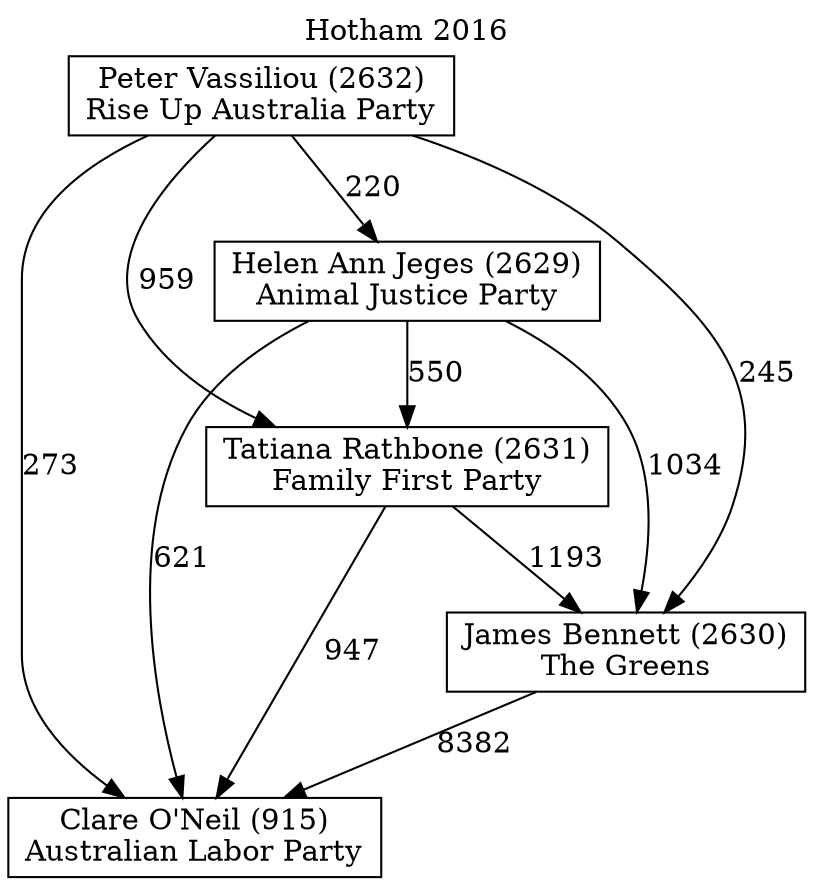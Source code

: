 // House preference flow
digraph "Clare O'Neil (915)_Hotham_2016" {
	graph [label="Hotham 2016" labelloc=t mclimit=10]
	node [shape=box]
	"Clare O'Neil (915)" [label="Clare O'Neil (915)
Australian Labor Party"]
	"Helen Ann Jeges (2629)" [label="Helen Ann Jeges (2629)
Animal Justice Party"]
	"James Bennett (2630)" [label="James Bennett (2630)
The Greens"]
	"Peter Vassiliou (2632)" [label="Peter Vassiliou (2632)
Rise Up Australia Party"]
	"Tatiana Rathbone (2631)" [label="Tatiana Rathbone (2631)
Family First Party"]
	"Helen Ann Jeges (2629)" -> "Clare O'Neil (915)" [label=621]
	"Helen Ann Jeges (2629)" -> "James Bennett (2630)" [label=1034]
	"Helen Ann Jeges (2629)" -> "Tatiana Rathbone (2631)" [label=550]
	"James Bennett (2630)" -> "Clare O'Neil (915)" [label=8382]
	"Peter Vassiliou (2632)" -> "Clare O'Neil (915)" [label=273]
	"Peter Vassiliou (2632)" -> "Helen Ann Jeges (2629)" [label=220]
	"Peter Vassiliou (2632)" -> "James Bennett (2630)" [label=245]
	"Peter Vassiliou (2632)" -> "Tatiana Rathbone (2631)" [label=959]
	"Tatiana Rathbone (2631)" -> "Clare O'Neil (915)" [label=947]
	"Tatiana Rathbone (2631)" -> "James Bennett (2630)" [label=1193]
}
